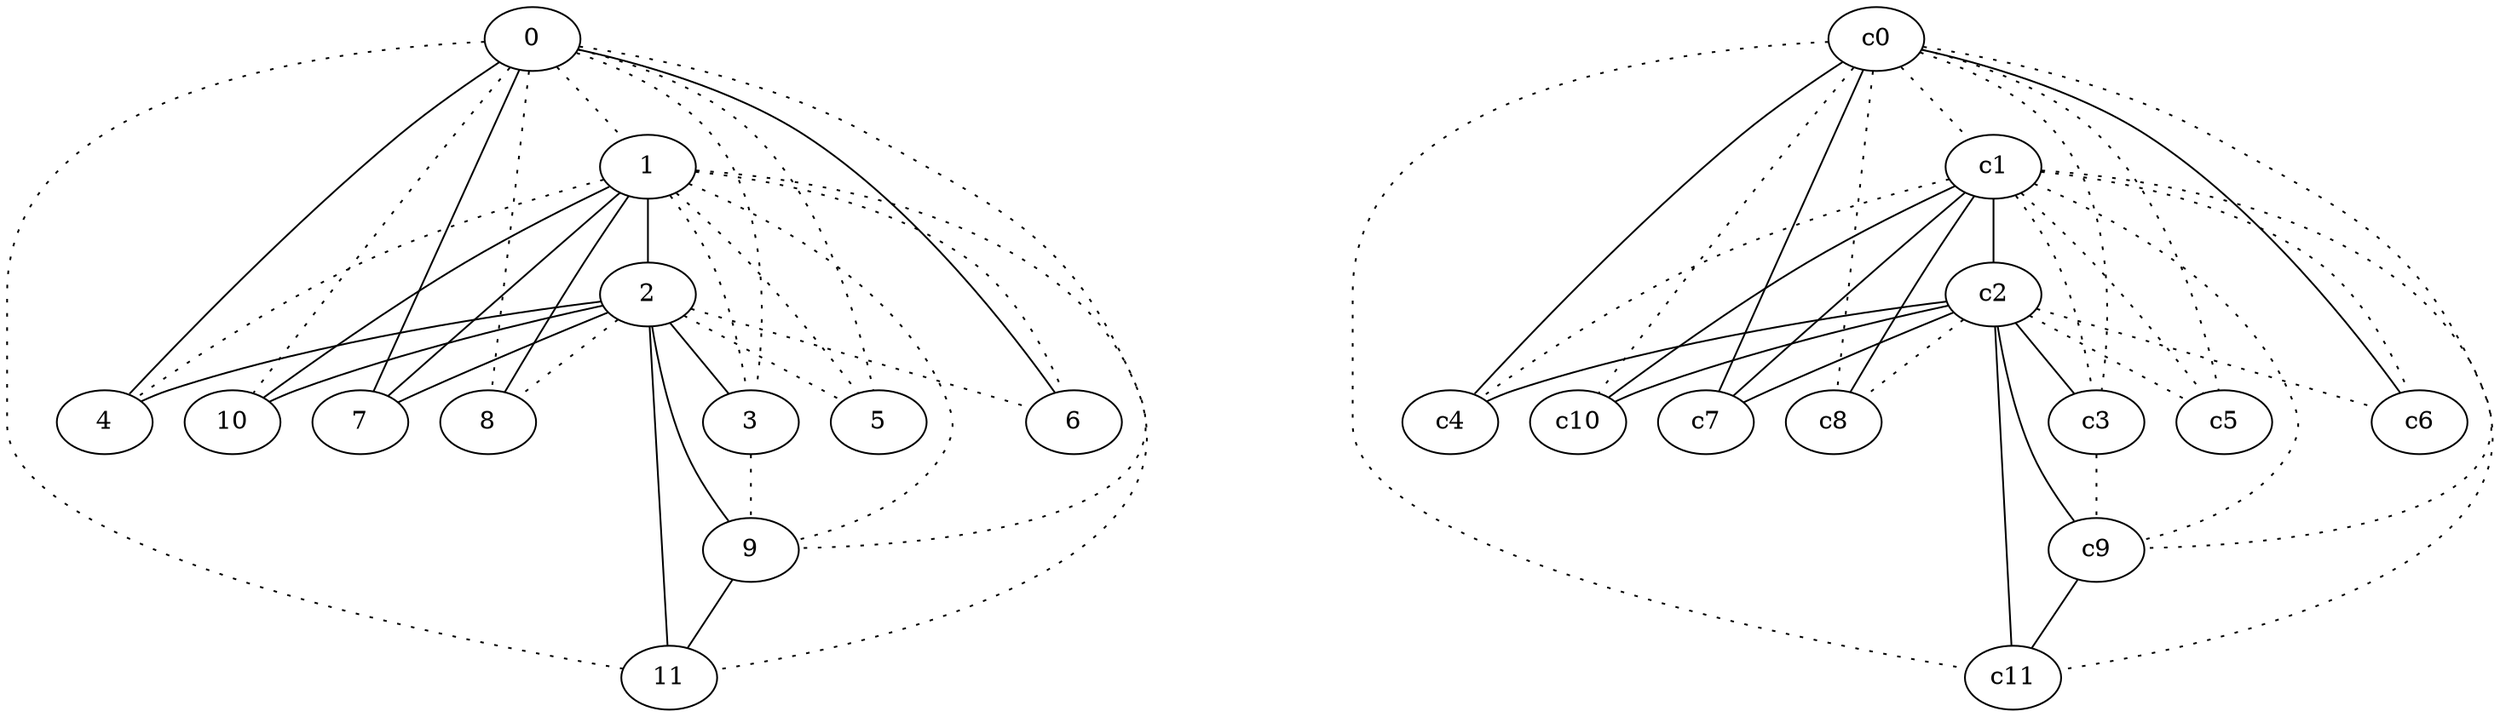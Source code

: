 graph {
a0[label=0];
a1[label=1];
a2[label=2];
a3[label=3];
a4[label=4];
a5[label=5];
a6[label=6];
a7[label=7];
a8[label=8];
a9[label=9];
a10[label=10];
a11[label=11];
a0 -- a1 [style=dotted];
a0 -- a3 [style=dotted];
a0 -- a4;
a0 -- a5 [style=dotted];
a0 -- a6;
a0 -- a7;
a0 -- a8 [style=dotted];
a0 -- a9 [style=dotted];
a0 -- a10 [style=dotted];
a0 -- a11 [style=dotted];
a1 -- a2;
a1 -- a3 [style=dotted];
a1 -- a4 [style=dotted];
a1 -- a5 [style=dotted];
a1 -- a6 [style=dotted];
a1 -- a7;
a1 -- a8;
a1 -- a9 [style=dotted];
a1 -- a10;
a1 -- a11 [style=dotted];
a2 -- a3;
a2 -- a4;
a2 -- a5 [style=dotted];
a2 -- a6 [style=dotted];
a2 -- a7;
a2 -- a8 [style=dotted];
a2 -- a9;
a2 -- a10;
a2 -- a11;
a3 -- a9 [style=dotted];
a9 -- a11;
c0 -- c1 [style=dotted];
c0 -- c3 [style=dotted];
c0 -- c4;
c0 -- c5 [style=dotted];
c0 -- c6;
c0 -- c7;
c0 -- c8 [style=dotted];
c0 -- c9 [style=dotted];
c0 -- c10 [style=dotted];
c0 -- c11 [style=dotted];
c1 -- c2;
c1 -- c3 [style=dotted];
c1 -- c4 [style=dotted];
c1 -- c5 [style=dotted];
c1 -- c6 [style=dotted];
c1 -- c7;
c1 -- c8;
c1 -- c9 [style=dotted];
c1 -- c10;
c1 -- c11 [style=dotted];
c2 -- c3;
c2 -- c4;
c2 -- c5 [style=dotted];
c2 -- c6 [style=dotted];
c2 -- c7;
c2 -- c8 [style=dotted];
c2 -- c9;
c2 -- c10;
c2 -- c11;
c3 -- c9 [style=dotted];
c9 -- c11;
}

